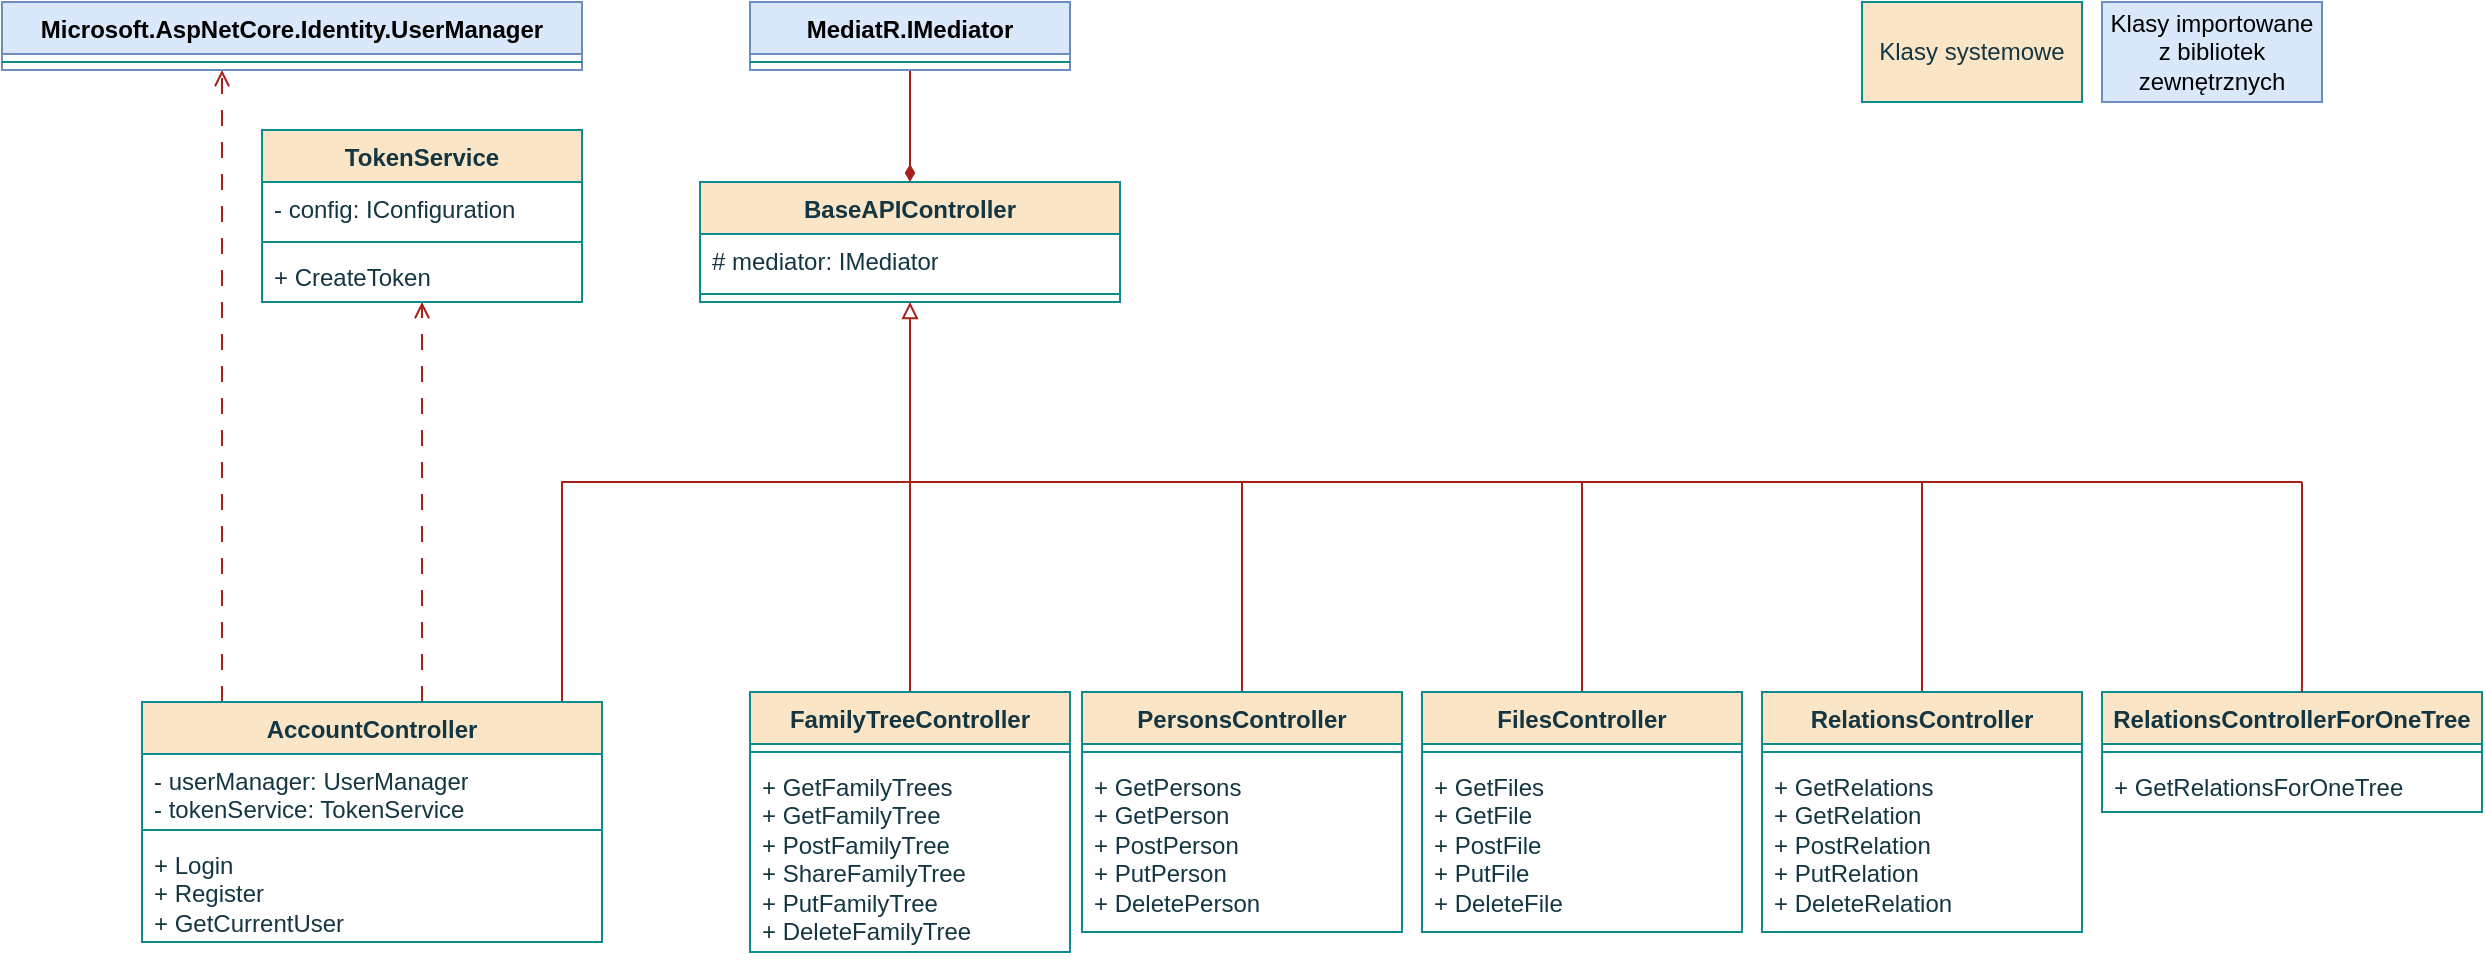 <mxfile version="26.0.8">
  <diagram id="C5RBs43oDa-KdzZeNtuy" name="Page-1">
    <mxGraphModel dx="2206" dy="1188" grid="1" gridSize="10" guides="1" tooltips="1" connect="1" arrows="1" fold="1" page="1" pageScale="1" pageWidth="827" pageHeight="1169" math="0" shadow="0">
      <root>
        <mxCell id="WIyWlLk6GJQsqaUBKTNV-0" />
        <mxCell id="WIyWlLk6GJQsqaUBKTNV-1" parent="WIyWlLk6GJQsqaUBKTNV-0" />
        <mxCell id="hnO0oS3Nr8a2jD5bAr89-0" value="BaseAPIController" style="swimlane;fontStyle=1;align=center;verticalAlign=top;childLayout=stackLayout;horizontal=1;startSize=26;horizontalStack=0;resizeParent=1;resizeParentMax=0;resizeLast=0;collapsible=1;marginBottom=0;whiteSpace=wrap;html=1;labelBackgroundColor=none;fillColor=#FAE5C7;strokeColor=#0F8B8D;fontColor=#143642;" vertex="1" parent="WIyWlLk6GJQsqaUBKTNV-1">
          <mxGeometry x="389" y="130" width="210" height="60" as="geometry" />
        </mxCell>
        <mxCell id="hnO0oS3Nr8a2jD5bAr89-1" value="# mediator: IMediator&lt;div&gt;&lt;br&gt;&lt;/div&gt;" style="text;strokeColor=none;fillColor=none;align=left;verticalAlign=top;spacingLeft=4;spacingRight=4;overflow=hidden;rotatable=0;points=[[0,0.5],[1,0.5]];portConstraint=eastwest;whiteSpace=wrap;html=1;labelBackgroundColor=none;fontColor=#143642;" vertex="1" parent="hnO0oS3Nr8a2jD5bAr89-0">
          <mxGeometry y="26" width="210" height="26" as="geometry" />
        </mxCell>
        <mxCell id="hnO0oS3Nr8a2jD5bAr89-2" value="" style="line;strokeWidth=1;fillColor=none;align=left;verticalAlign=middle;spacingTop=-1;spacingLeft=3;spacingRight=3;rotatable=0;labelPosition=right;points=[];portConstraint=eastwest;strokeColor=#0F8B8D;labelBackgroundColor=none;fontColor=#143642;" vertex="1" parent="hnO0oS3Nr8a2jD5bAr89-0">
          <mxGeometry y="52" width="210" height="8" as="geometry" />
        </mxCell>
        <mxCell id="hnO0oS3Nr8a2jD5bAr89-29" style="edgeStyle=orthogonalEdgeStyle;rounded=0;orthogonalLoop=1;jettySize=auto;html=1;entryX=0.5;entryY=0;entryDx=0;entryDy=0;endArrow=diamondThin;endFill=1;labelBackgroundColor=none;strokeColor=#A8201A;fontColor=default;" edge="1" parent="WIyWlLk6GJQsqaUBKTNV-1" source="hnO0oS3Nr8a2jD5bAr89-4" target="hnO0oS3Nr8a2jD5bAr89-0">
          <mxGeometry relative="1" as="geometry" />
        </mxCell>
        <mxCell id="hnO0oS3Nr8a2jD5bAr89-4" value="MediatR.IMediator" style="swimlane;fontStyle=1;align=center;verticalAlign=top;childLayout=stackLayout;horizontal=1;startSize=26;horizontalStack=0;resizeParent=1;resizeParentMax=0;resizeLast=0;collapsible=1;marginBottom=0;whiteSpace=wrap;html=1;labelBackgroundColor=none;fillColor=#dae8fc;strokeColor=#6c8ebf;" vertex="1" parent="WIyWlLk6GJQsqaUBKTNV-1">
          <mxGeometry x="414" y="40" width="160" height="34" as="geometry" />
        </mxCell>
        <mxCell id="hnO0oS3Nr8a2jD5bAr89-6" value="" style="line;strokeWidth=1;fillColor=none;align=left;verticalAlign=middle;spacingTop=-1;spacingLeft=3;spacingRight=3;rotatable=0;labelPosition=right;points=[];portConstraint=eastwest;strokeColor=#0F8B8D;labelBackgroundColor=none;fontColor=#143642;" vertex="1" parent="hnO0oS3Nr8a2jD5bAr89-4">
          <mxGeometry y="26" width="160" height="8" as="geometry" />
        </mxCell>
        <mxCell id="hnO0oS3Nr8a2jD5bAr89-31" style="edgeStyle=orthogonalEdgeStyle;rounded=0;orthogonalLoop=1;jettySize=auto;html=1;dashed=1;dashPattern=8 8;endArrow=open;endFill=0;labelBackgroundColor=none;strokeColor=#A8201A;fontColor=default;" edge="1" parent="WIyWlLk6GJQsqaUBKTNV-1" source="hnO0oS3Nr8a2jD5bAr89-8" target="hnO0oS3Nr8a2jD5bAr89-16">
          <mxGeometry relative="1" as="geometry">
            <Array as="points">
              <mxPoint x="150" y="170" />
              <mxPoint x="150" y="170" />
            </Array>
          </mxGeometry>
        </mxCell>
        <mxCell id="hnO0oS3Nr8a2jD5bAr89-42" style="edgeStyle=orthogonalEdgeStyle;rounded=0;orthogonalLoop=1;jettySize=auto;html=1;dashed=1;dashPattern=8 8;endArrow=open;endFill=0;labelBackgroundColor=none;strokeColor=#A8201A;fontColor=default;" edge="1" parent="WIyWlLk6GJQsqaUBKTNV-1" source="hnO0oS3Nr8a2jD5bAr89-8" target="hnO0oS3Nr8a2jD5bAr89-12">
          <mxGeometry relative="1" as="geometry">
            <Array as="points">
              <mxPoint x="250" y="340" />
              <mxPoint x="250" y="340" />
            </Array>
          </mxGeometry>
        </mxCell>
        <mxCell id="hnO0oS3Nr8a2jD5bAr89-67" style="edgeStyle=orthogonalEdgeStyle;rounded=0;orthogonalLoop=1;jettySize=auto;html=1;endArrow=none;startFill=0;labelBackgroundColor=none;strokeColor=#A8201A;fontColor=default;" edge="1" parent="WIyWlLk6GJQsqaUBKTNV-1">
          <mxGeometry relative="1" as="geometry">
            <mxPoint x="1190" y="280" as="targetPoint" />
            <mxPoint x="320" y="390.0" as="sourcePoint" />
            <Array as="points">
              <mxPoint x="320" y="280" />
              <mxPoint x="1070" y="280" />
            </Array>
          </mxGeometry>
        </mxCell>
        <mxCell id="hnO0oS3Nr8a2jD5bAr89-8" value="AccountController" style="swimlane;fontStyle=1;align=center;verticalAlign=top;childLayout=stackLayout;horizontal=1;startSize=26;horizontalStack=0;resizeParent=1;resizeParentMax=0;resizeLast=0;collapsible=1;marginBottom=0;whiteSpace=wrap;html=1;labelBackgroundColor=none;fillColor=#FAE5C7;strokeColor=#0F8B8D;fontColor=#143642;" vertex="1" parent="WIyWlLk6GJQsqaUBKTNV-1">
          <mxGeometry x="110" y="390" width="230" height="120" as="geometry" />
        </mxCell>
        <mxCell id="hnO0oS3Nr8a2jD5bAr89-9" value="- userManager: UserManager&lt;div&gt;- tokenService: TokenService&lt;/div&gt;" style="text;strokeColor=none;fillColor=none;align=left;verticalAlign=top;spacingLeft=4;spacingRight=4;overflow=hidden;rotatable=0;points=[[0,0.5],[1,0.5]];portConstraint=eastwest;whiteSpace=wrap;html=1;labelBackgroundColor=none;fontColor=#143642;" vertex="1" parent="hnO0oS3Nr8a2jD5bAr89-8">
          <mxGeometry y="26" width="230" height="34" as="geometry" />
        </mxCell>
        <mxCell id="hnO0oS3Nr8a2jD5bAr89-10" value="" style="line;strokeWidth=1;fillColor=none;align=left;verticalAlign=middle;spacingTop=-1;spacingLeft=3;spacingRight=3;rotatable=0;labelPosition=right;points=[];portConstraint=eastwest;strokeColor=#0F8B8D;labelBackgroundColor=none;fontColor=#143642;" vertex="1" parent="hnO0oS3Nr8a2jD5bAr89-8">
          <mxGeometry y="60" width="230" height="8" as="geometry" />
        </mxCell>
        <mxCell id="hnO0oS3Nr8a2jD5bAr89-11" value="+ Login&lt;div&gt;+ Register&lt;/div&gt;&lt;div&gt;+ GetCurrentUser&lt;/div&gt;" style="text;strokeColor=none;fillColor=none;align=left;verticalAlign=top;spacingLeft=4;spacingRight=4;overflow=hidden;rotatable=0;points=[[0,0.5],[1,0.5]];portConstraint=eastwest;whiteSpace=wrap;html=1;labelBackgroundColor=none;fontColor=#143642;" vertex="1" parent="hnO0oS3Nr8a2jD5bAr89-8">
          <mxGeometry y="68" width="230" height="52" as="geometry" />
        </mxCell>
        <mxCell id="hnO0oS3Nr8a2jD5bAr89-12" value="TokenService" style="swimlane;fontStyle=1;align=center;verticalAlign=top;childLayout=stackLayout;horizontal=1;startSize=26;horizontalStack=0;resizeParent=1;resizeParentMax=0;resizeLast=0;collapsible=1;marginBottom=0;whiteSpace=wrap;html=1;labelBackgroundColor=none;fillColor=#FAE5C7;strokeColor=#0F8B8D;fontColor=#143642;" vertex="1" parent="WIyWlLk6GJQsqaUBKTNV-1">
          <mxGeometry x="170" y="104" width="160" height="86" as="geometry" />
        </mxCell>
        <mxCell id="hnO0oS3Nr8a2jD5bAr89-13" value="- config: IConfiguration" style="text;strokeColor=none;fillColor=none;align=left;verticalAlign=top;spacingLeft=4;spacingRight=4;overflow=hidden;rotatable=0;points=[[0,0.5],[1,0.5]];portConstraint=eastwest;whiteSpace=wrap;html=1;labelBackgroundColor=none;fontColor=#143642;" vertex="1" parent="hnO0oS3Nr8a2jD5bAr89-12">
          <mxGeometry y="26" width="160" height="26" as="geometry" />
        </mxCell>
        <mxCell id="hnO0oS3Nr8a2jD5bAr89-14" value="" style="line;strokeWidth=1;fillColor=none;align=left;verticalAlign=middle;spacingTop=-1;spacingLeft=3;spacingRight=3;rotatable=0;labelPosition=right;points=[];portConstraint=eastwest;strokeColor=#0F8B8D;labelBackgroundColor=none;fontColor=#143642;" vertex="1" parent="hnO0oS3Nr8a2jD5bAr89-12">
          <mxGeometry y="52" width="160" height="8" as="geometry" />
        </mxCell>
        <mxCell id="hnO0oS3Nr8a2jD5bAr89-15" value="+ CreateToken" style="text;strokeColor=none;fillColor=none;align=left;verticalAlign=top;spacingLeft=4;spacingRight=4;overflow=hidden;rotatable=0;points=[[0,0.5],[1,0.5]];portConstraint=eastwest;whiteSpace=wrap;html=1;labelBackgroundColor=none;fontColor=#143642;" vertex="1" parent="hnO0oS3Nr8a2jD5bAr89-12">
          <mxGeometry y="60" width="160" height="26" as="geometry" />
        </mxCell>
        <mxCell id="hnO0oS3Nr8a2jD5bAr89-16" value="Microsoft.AspNetCore.Identity.UserManager" style="swimlane;fontStyle=1;align=center;verticalAlign=top;childLayout=stackLayout;horizontal=1;startSize=26;horizontalStack=0;resizeParent=1;resizeParentMax=0;resizeLast=0;collapsible=1;marginBottom=0;whiteSpace=wrap;html=1;labelBackgroundColor=none;fillColor=#dae8fc;strokeColor=#6c8ebf;" vertex="1" parent="WIyWlLk6GJQsqaUBKTNV-1">
          <mxGeometry x="40" y="40" width="290" height="34" as="geometry" />
        </mxCell>
        <mxCell id="hnO0oS3Nr8a2jD5bAr89-18" value="" style="line;strokeWidth=1;fillColor=none;align=left;verticalAlign=middle;spacingTop=-1;spacingLeft=3;spacingRight=3;rotatable=0;labelPosition=right;points=[];portConstraint=eastwest;strokeColor=#0F8B8D;labelBackgroundColor=none;fontColor=#143642;" vertex="1" parent="hnO0oS3Nr8a2jD5bAr89-16">
          <mxGeometry y="26" width="290" height="8" as="geometry" />
        </mxCell>
        <mxCell id="hnO0oS3Nr8a2jD5bAr89-59" style="edgeStyle=orthogonalEdgeStyle;rounded=0;orthogonalLoop=1;jettySize=auto;html=1;entryX=0.5;entryY=1;entryDx=0;entryDy=0;endArrow=block;endFill=0;labelBackgroundColor=none;strokeColor=#A8201A;fontColor=default;" edge="1" parent="WIyWlLk6GJQsqaUBKTNV-1" source="hnO0oS3Nr8a2jD5bAr89-36" target="hnO0oS3Nr8a2jD5bAr89-0">
          <mxGeometry relative="1" as="geometry" />
        </mxCell>
        <mxCell id="hnO0oS3Nr8a2jD5bAr89-36" value="FamilyTreeController" style="swimlane;fontStyle=1;align=center;verticalAlign=top;childLayout=stackLayout;horizontal=1;startSize=26;horizontalStack=0;resizeParent=1;resizeParentMax=0;resizeLast=0;collapsible=1;marginBottom=0;whiteSpace=wrap;html=1;labelBackgroundColor=none;fillColor=#FAE5C7;strokeColor=#0F8B8D;fontColor=#143642;" vertex="1" parent="WIyWlLk6GJQsqaUBKTNV-1">
          <mxGeometry x="414" y="385" width="160" height="130" as="geometry" />
        </mxCell>
        <mxCell id="hnO0oS3Nr8a2jD5bAr89-38" value="" style="line;strokeWidth=1;fillColor=none;align=left;verticalAlign=middle;spacingTop=-1;spacingLeft=3;spacingRight=3;rotatable=0;labelPosition=right;points=[];portConstraint=eastwest;strokeColor=#0F8B8D;labelBackgroundColor=none;fontColor=#143642;" vertex="1" parent="hnO0oS3Nr8a2jD5bAr89-36">
          <mxGeometry y="26" width="160" height="8" as="geometry" />
        </mxCell>
        <mxCell id="hnO0oS3Nr8a2jD5bAr89-39" value="+ GetFamilyTrees&lt;div&gt;+ GetFamilyTree&lt;/div&gt;&lt;div&gt;+ PostFamilyTree&lt;/div&gt;&lt;div&gt;+ ShareFamilyTree&lt;/div&gt;&lt;div&gt;+ PutFamilyTree&lt;/div&gt;&lt;div&gt;+ DeleteFamilyTree&lt;/div&gt;" style="text;strokeColor=none;fillColor=none;align=left;verticalAlign=top;spacingLeft=4;spacingRight=4;overflow=hidden;rotatable=0;points=[[0,0.5],[1,0.5]];portConstraint=eastwest;whiteSpace=wrap;html=1;labelBackgroundColor=none;fontColor=#143642;" vertex="1" parent="hnO0oS3Nr8a2jD5bAr89-36">
          <mxGeometry y="34" width="160" height="96" as="geometry" />
        </mxCell>
        <mxCell id="hnO0oS3Nr8a2jD5bAr89-61" style="edgeStyle=orthogonalEdgeStyle;rounded=0;orthogonalLoop=1;jettySize=auto;html=1;endArrow=none;startFill=0;labelBackgroundColor=none;strokeColor=#A8201A;fontColor=default;" edge="1" parent="WIyWlLk6GJQsqaUBKTNV-1" source="hnO0oS3Nr8a2jD5bAr89-43">
          <mxGeometry relative="1" as="geometry">
            <mxPoint x="660" y="280" as="targetPoint" />
          </mxGeometry>
        </mxCell>
        <mxCell id="hnO0oS3Nr8a2jD5bAr89-43" value="PersonsController" style="swimlane;fontStyle=1;align=center;verticalAlign=top;childLayout=stackLayout;horizontal=1;startSize=26;horizontalStack=0;resizeParent=1;resizeParentMax=0;resizeLast=0;collapsible=1;marginBottom=0;whiteSpace=wrap;html=1;labelBackgroundColor=none;fillColor=#FAE5C7;strokeColor=#0F8B8D;fontColor=#143642;" vertex="1" parent="WIyWlLk6GJQsqaUBKTNV-1">
          <mxGeometry x="580" y="385" width="160" height="120" as="geometry" />
        </mxCell>
        <mxCell id="hnO0oS3Nr8a2jD5bAr89-44" value="" style="line;strokeWidth=1;fillColor=none;align=left;verticalAlign=middle;spacingTop=-1;spacingLeft=3;spacingRight=3;rotatable=0;labelPosition=right;points=[];portConstraint=eastwest;strokeColor=#0F8B8D;labelBackgroundColor=none;fontColor=#143642;" vertex="1" parent="hnO0oS3Nr8a2jD5bAr89-43">
          <mxGeometry y="26" width="160" height="8" as="geometry" />
        </mxCell>
        <mxCell id="hnO0oS3Nr8a2jD5bAr89-45" value="+ GetPersons&lt;div&gt;+ GetPerson&lt;/div&gt;&lt;div&gt;+ PostPerson&lt;/div&gt;&lt;div&gt;+ PutPerson&lt;/div&gt;&lt;div&gt;+ DeletePerson&lt;/div&gt;" style="text;strokeColor=none;fillColor=none;align=left;verticalAlign=top;spacingLeft=4;spacingRight=4;overflow=hidden;rotatable=0;points=[[0,0.5],[1,0.5]];portConstraint=eastwest;whiteSpace=wrap;html=1;labelBackgroundColor=none;fontColor=#143642;" vertex="1" parent="hnO0oS3Nr8a2jD5bAr89-43">
          <mxGeometry y="34" width="160" height="86" as="geometry" />
        </mxCell>
        <mxCell id="hnO0oS3Nr8a2jD5bAr89-62" style="edgeStyle=orthogonalEdgeStyle;rounded=0;orthogonalLoop=1;jettySize=auto;html=1;endArrow=none;startFill=0;labelBackgroundColor=none;strokeColor=#A8201A;fontColor=default;" edge="1" parent="WIyWlLk6GJQsqaUBKTNV-1" source="hnO0oS3Nr8a2jD5bAr89-46">
          <mxGeometry relative="1" as="geometry">
            <mxPoint x="830" y="280" as="targetPoint" />
          </mxGeometry>
        </mxCell>
        <mxCell id="hnO0oS3Nr8a2jD5bAr89-46" value="FilesController" style="swimlane;fontStyle=1;align=center;verticalAlign=top;childLayout=stackLayout;horizontal=1;startSize=26;horizontalStack=0;resizeParent=1;resizeParentMax=0;resizeLast=0;collapsible=1;marginBottom=0;whiteSpace=wrap;html=1;labelBackgroundColor=none;fillColor=#FAE5C7;strokeColor=#0F8B8D;fontColor=#143642;" vertex="1" parent="WIyWlLk6GJQsqaUBKTNV-1">
          <mxGeometry x="750" y="385" width="160" height="120" as="geometry" />
        </mxCell>
        <mxCell id="hnO0oS3Nr8a2jD5bAr89-47" value="" style="line;strokeWidth=1;fillColor=none;align=left;verticalAlign=middle;spacingTop=-1;spacingLeft=3;spacingRight=3;rotatable=0;labelPosition=right;points=[];portConstraint=eastwest;strokeColor=#0F8B8D;labelBackgroundColor=none;fontColor=#143642;" vertex="1" parent="hnO0oS3Nr8a2jD5bAr89-46">
          <mxGeometry y="26" width="160" height="8" as="geometry" />
        </mxCell>
        <mxCell id="hnO0oS3Nr8a2jD5bAr89-48" value="+ GetFiles&lt;div&gt;+ GetFile&lt;/div&gt;&lt;div&gt;+ PostFile&lt;/div&gt;&lt;div&gt;+ PutFile&lt;/div&gt;&lt;div&gt;+ DeleteFile&lt;/div&gt;" style="text;strokeColor=none;fillColor=none;align=left;verticalAlign=top;spacingLeft=4;spacingRight=4;overflow=hidden;rotatable=0;points=[[0,0.5],[1,0.5]];portConstraint=eastwest;whiteSpace=wrap;html=1;labelBackgroundColor=none;fontColor=#143642;" vertex="1" parent="hnO0oS3Nr8a2jD5bAr89-46">
          <mxGeometry y="34" width="160" height="86" as="geometry" />
        </mxCell>
        <mxCell id="hnO0oS3Nr8a2jD5bAr89-63" style="edgeStyle=orthogonalEdgeStyle;rounded=0;orthogonalLoop=1;jettySize=auto;html=1;endArrow=none;startFill=0;labelBackgroundColor=none;strokeColor=#A8201A;fontColor=default;" edge="1" parent="WIyWlLk6GJQsqaUBKTNV-1" source="hnO0oS3Nr8a2jD5bAr89-49">
          <mxGeometry relative="1" as="geometry">
            <mxPoint x="1000" y="280" as="targetPoint" />
          </mxGeometry>
        </mxCell>
        <mxCell id="hnO0oS3Nr8a2jD5bAr89-49" value="RelationsController" style="swimlane;fontStyle=1;align=center;verticalAlign=top;childLayout=stackLayout;horizontal=1;startSize=26;horizontalStack=0;resizeParent=1;resizeParentMax=0;resizeLast=0;collapsible=1;marginBottom=0;whiteSpace=wrap;html=1;labelBackgroundColor=none;fillColor=#FAE5C7;strokeColor=#0F8B8D;fontColor=#143642;" vertex="1" parent="WIyWlLk6GJQsqaUBKTNV-1">
          <mxGeometry x="920" y="385" width="160" height="120" as="geometry" />
        </mxCell>
        <mxCell id="hnO0oS3Nr8a2jD5bAr89-50" value="" style="line;strokeWidth=1;fillColor=none;align=left;verticalAlign=middle;spacingTop=-1;spacingLeft=3;spacingRight=3;rotatable=0;labelPosition=right;points=[];portConstraint=eastwest;strokeColor=#0F8B8D;labelBackgroundColor=none;fontColor=#143642;" vertex="1" parent="hnO0oS3Nr8a2jD5bAr89-49">
          <mxGeometry y="26" width="160" height="8" as="geometry" />
        </mxCell>
        <mxCell id="hnO0oS3Nr8a2jD5bAr89-51" value="+ GetRelations&lt;div&gt;+ GetRelation&lt;/div&gt;&lt;div&gt;+ PostRelation&lt;/div&gt;&lt;div&gt;+ PutRelation&lt;/div&gt;&lt;div&gt;+ DeleteRelation&lt;/div&gt;" style="text;strokeColor=none;fillColor=none;align=left;verticalAlign=top;spacingLeft=4;spacingRight=4;overflow=hidden;rotatable=0;points=[[0,0.5],[1,0.5]];portConstraint=eastwest;whiteSpace=wrap;html=1;labelBackgroundColor=none;fontColor=#143642;" vertex="1" parent="hnO0oS3Nr8a2jD5bAr89-49">
          <mxGeometry y="34" width="160" height="86" as="geometry" />
        </mxCell>
        <mxCell id="hnO0oS3Nr8a2jD5bAr89-52" value="RelationsControllerForOneTree" style="swimlane;fontStyle=1;align=center;verticalAlign=top;childLayout=stackLayout;horizontal=1;startSize=26;horizontalStack=0;resizeParent=1;resizeParentMax=0;resizeLast=0;collapsible=1;marginBottom=0;whiteSpace=wrap;html=1;labelBackgroundColor=none;fillColor=#FAE5C7;strokeColor=#0F8B8D;fontColor=#143642;" vertex="1" parent="WIyWlLk6GJQsqaUBKTNV-1">
          <mxGeometry x="1090" y="385" width="190" height="60" as="geometry" />
        </mxCell>
        <mxCell id="hnO0oS3Nr8a2jD5bAr89-53" value="" style="line;strokeWidth=1;fillColor=none;align=left;verticalAlign=middle;spacingTop=-1;spacingLeft=3;spacingRight=3;rotatable=0;labelPosition=right;points=[];portConstraint=eastwest;strokeColor=#0F8B8D;labelBackgroundColor=none;fontColor=#143642;" vertex="1" parent="hnO0oS3Nr8a2jD5bAr89-52">
          <mxGeometry y="26" width="190" height="8" as="geometry" />
        </mxCell>
        <mxCell id="hnO0oS3Nr8a2jD5bAr89-54" value="+ GetRelationsForOneTree" style="text;strokeColor=none;fillColor=none;align=left;verticalAlign=top;spacingLeft=4;spacingRight=4;overflow=hidden;rotatable=0;points=[[0,0.5],[1,0.5]];portConstraint=eastwest;whiteSpace=wrap;html=1;labelBackgroundColor=none;fontColor=#143642;" vertex="1" parent="hnO0oS3Nr8a2jD5bAr89-52">
          <mxGeometry y="34" width="190" height="26" as="geometry" />
        </mxCell>
        <mxCell id="hnO0oS3Nr8a2jD5bAr89-64" style="rounded=0;orthogonalLoop=1;jettySize=auto;html=1;endArrow=none;startFill=0;exitX=0.526;exitY=0;exitDx=0;exitDy=0;exitPerimeter=0;labelBackgroundColor=none;strokeColor=#A8201A;fontColor=default;" edge="1" parent="WIyWlLk6GJQsqaUBKTNV-1" source="hnO0oS3Nr8a2jD5bAr89-52">
          <mxGeometry relative="1" as="geometry">
            <mxPoint x="1190" y="280" as="targetPoint" />
            <Array as="points">
              <mxPoint x="1190" y="380" />
              <mxPoint x="1190" y="320" />
            </Array>
          </mxGeometry>
        </mxCell>
        <mxCell id="hnO0oS3Nr8a2jD5bAr89-68" value="Klasy systemowe" style="html=1;whiteSpace=wrap;strokeColor=#0F8B8D;fontColor=#143642;fillColor=#FAE5C7;" vertex="1" parent="WIyWlLk6GJQsqaUBKTNV-1">
          <mxGeometry x="970" y="40" width="110" height="50" as="geometry" />
        </mxCell>
        <mxCell id="hnO0oS3Nr8a2jD5bAr89-69" value="Klasy importowane z bibliotek zewnętrznych" style="html=1;whiteSpace=wrap;strokeColor=#6c8ebf;fillColor=#dae8fc;" vertex="1" parent="WIyWlLk6GJQsqaUBKTNV-1">
          <mxGeometry x="1090" y="40" width="110" height="50" as="geometry" />
        </mxCell>
      </root>
    </mxGraphModel>
  </diagram>
</mxfile>
